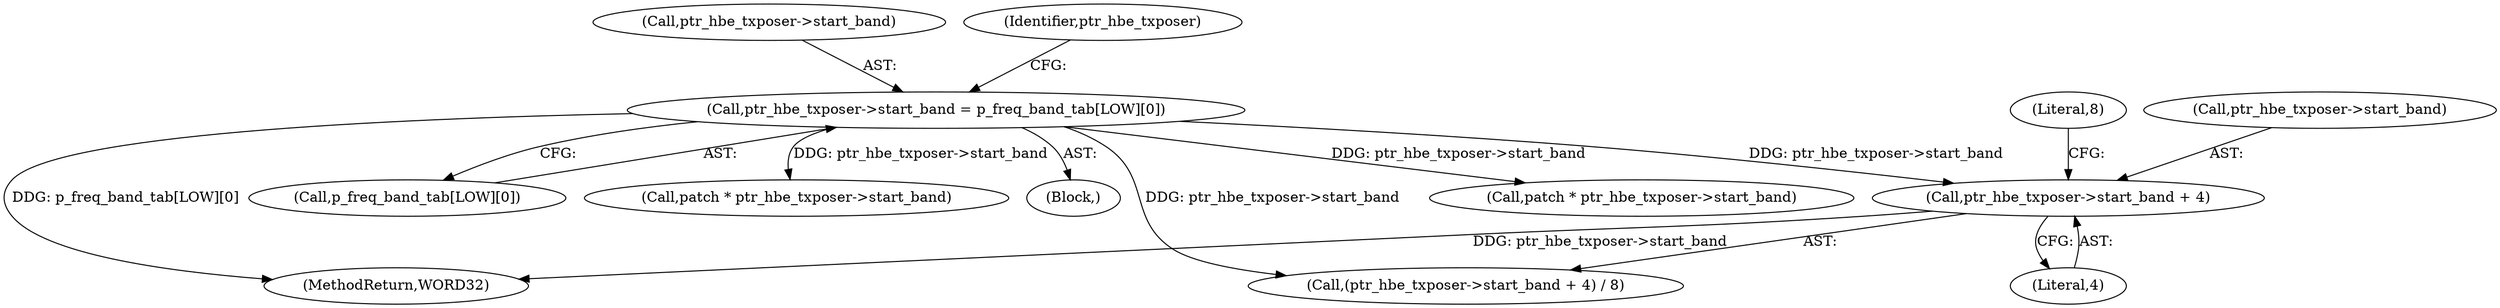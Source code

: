 digraph "0_Android_04e8cd58f075bec5892e369c8deebca9c67e855c_4@pointer" {
"1000143" [label="(Call,ptr_hbe_txposer->start_band + 4)"];
"1000115" [label="(Call,ptr_hbe_txposer->start_band = p_freq_band_tab[LOW][0])"];
"1000147" [label="(Literal,4)"];
"1000116" [label="(Call,ptr_hbe_txposer->start_band)"];
"1000115" [label="(Call,ptr_hbe_txposer->start_band = p_freq_band_tab[LOW][0])"];
"1000144" [label="(Call,ptr_hbe_txposer->start_band)"];
"1000591" [label="(MethodReturn,WORD32)"];
"1000142" [label="(Call,(ptr_hbe_txposer->start_band + 4) / 8)"];
"1000148" [label="(Literal,8)"];
"1000471" [label="(Call,patch * ptr_hbe_txposer->start_band)"];
"1000119" [label="(Call,p_freq_band_tab[LOW][0])"];
"1000143" [label="(Call,ptr_hbe_txposer->start_band + 4)"];
"1000488" [label="(Call,patch * ptr_hbe_txposer->start_band)"];
"1000126" [label="(Identifier,ptr_hbe_txposer)"];
"1000114" [label="(Block,)"];
"1000143" -> "1000142"  [label="AST: "];
"1000143" -> "1000147"  [label="CFG: "];
"1000144" -> "1000143"  [label="AST: "];
"1000147" -> "1000143"  [label="AST: "];
"1000148" -> "1000143"  [label="CFG: "];
"1000143" -> "1000591"  [label="DDG: ptr_hbe_txposer->start_band"];
"1000115" -> "1000143"  [label="DDG: ptr_hbe_txposer->start_band"];
"1000115" -> "1000114"  [label="AST: "];
"1000115" -> "1000119"  [label="CFG: "];
"1000116" -> "1000115"  [label="AST: "];
"1000119" -> "1000115"  [label="AST: "];
"1000126" -> "1000115"  [label="CFG: "];
"1000115" -> "1000591"  [label="DDG: p_freq_band_tab[LOW][0]"];
"1000115" -> "1000142"  [label="DDG: ptr_hbe_txposer->start_band"];
"1000115" -> "1000471"  [label="DDG: ptr_hbe_txposer->start_band"];
"1000115" -> "1000488"  [label="DDG: ptr_hbe_txposer->start_band"];
}
